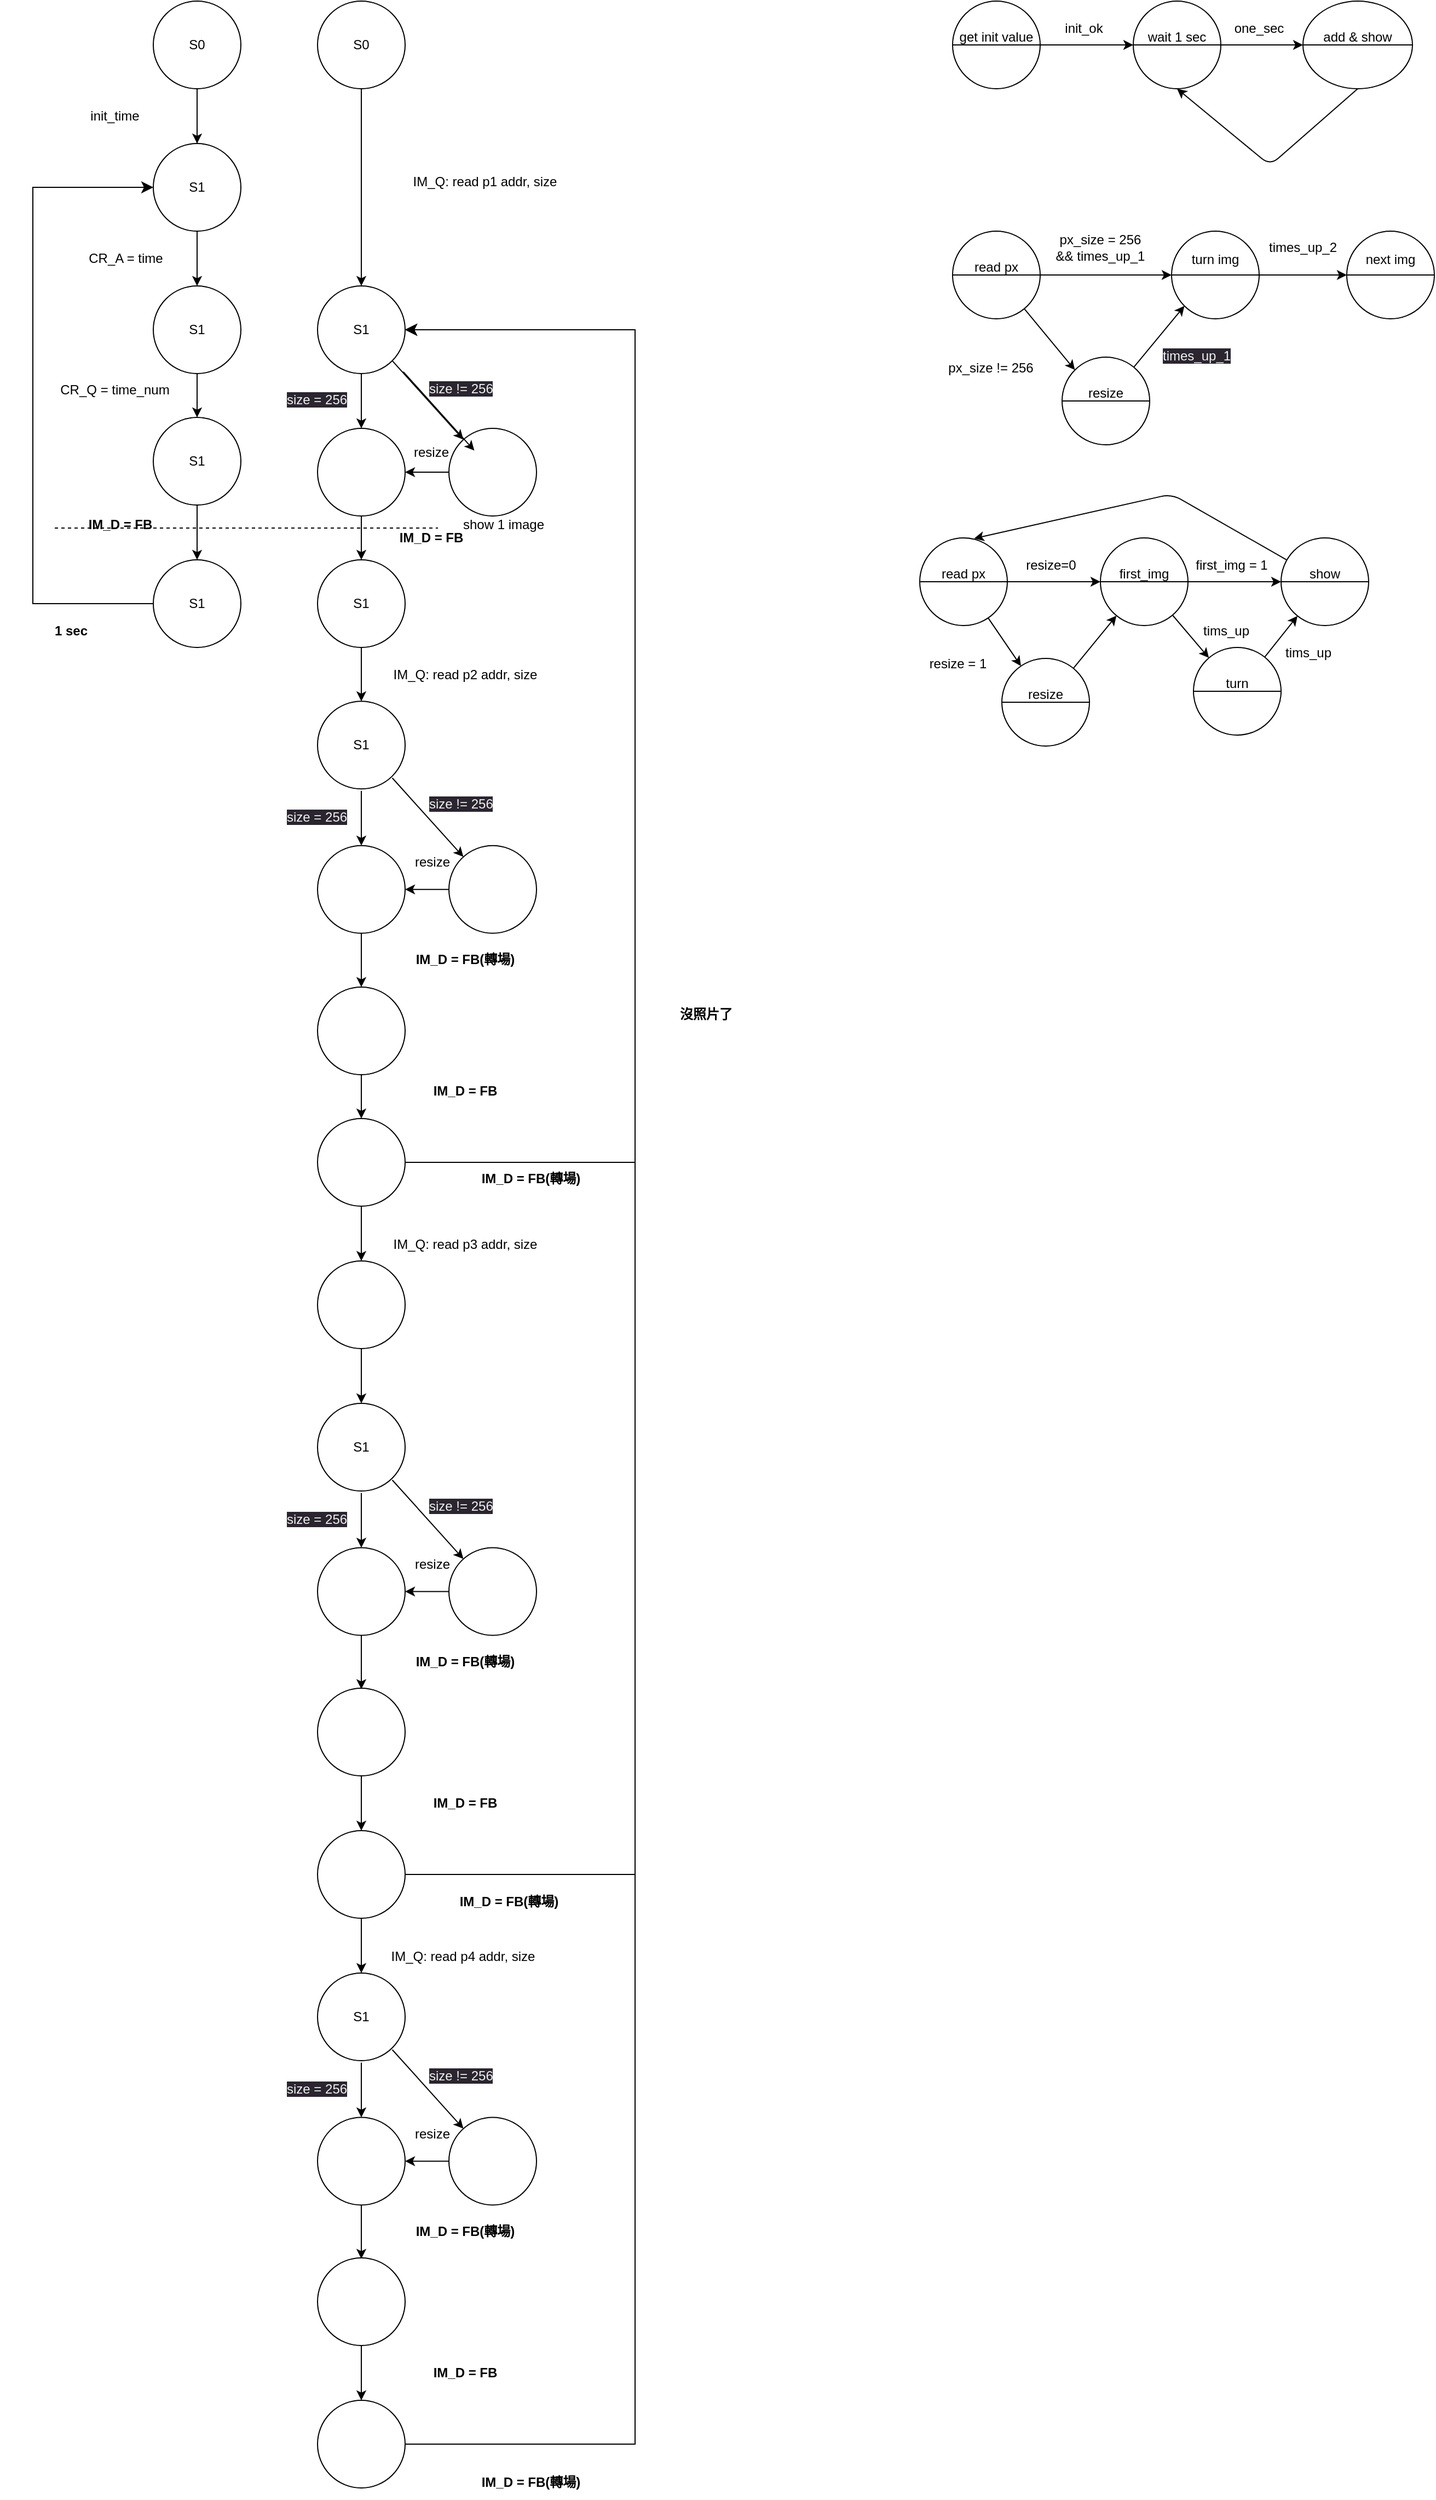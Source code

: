 <mxfile>
    <diagram id="hnw1SlXqg3iLBMmCQ3Hd" name="Page-1">
        <mxGraphModel dx="459" dy="476" grid="1" gridSize="10" guides="1" tooltips="1" connect="1" arrows="1" fold="1" page="1" pageScale="1" pageWidth="850" pageHeight="1100" math="0" shadow="0">
            <root>
                <mxCell id="0"/>
                <mxCell id="1" parent="0"/>
                <mxCell id="4" style="edgeStyle=none;html=1;exitX=0.5;exitY=1;exitDx=0;exitDy=0;" parent="1" source="2" target="3" edge="1">
                    <mxGeometry relative="1" as="geometry"/>
                </mxCell>
                <mxCell id="13" style="edgeStyle=none;html=1;exitX=0.5;exitY=1;exitDx=0;exitDy=0;" parent="1" source="192" target="12" edge="1">
                    <mxGeometry relative="1" as="geometry">
                        <mxPoint x="570" y="220" as="sourcePoint"/>
                    </mxGeometry>
                </mxCell>
                <mxCell id="190" value="" style="edgeStyle=none;html=1;" parent="1" source="2" edge="1">
                    <mxGeometry relative="1" as="geometry">
                        <mxPoint x="420.0" y="280" as="targetPoint"/>
                    </mxGeometry>
                </mxCell>
                <mxCell id="2" value="S0" style="ellipse;whiteSpace=wrap;html=1;aspect=fixed;" parent="1" vertex="1">
                    <mxGeometry x="380" y="120" width="80" height="80" as="geometry"/>
                </mxCell>
                <mxCell id="3" value="S1" style="ellipse;whiteSpace=wrap;html=1;aspect=fixed;" parent="1" vertex="1">
                    <mxGeometry x="380" y="250" width="80" height="80" as="geometry"/>
                </mxCell>
                <mxCell id="5" value="init_time" style="text;html=1;strokeColor=none;fillColor=none;align=center;verticalAlign=middle;whiteSpace=wrap;rounded=0;" parent="1" vertex="1">
                    <mxGeometry x="295" y="210" width="100" height="30" as="geometry"/>
                </mxCell>
                <mxCell id="6" style="edgeStyle=none;html=1;" parent="1" edge="1">
                    <mxGeometry relative="1" as="geometry">
                        <mxPoint x="420" y="330" as="sourcePoint"/>
                        <mxPoint x="420" y="380" as="targetPoint"/>
                    </mxGeometry>
                </mxCell>
                <mxCell id="7" value="CR_A = time" style="text;html=1;strokeColor=none;fillColor=none;align=center;verticalAlign=middle;whiteSpace=wrap;rounded=0;" parent="1" vertex="1">
                    <mxGeometry x="290" y="340" width="130" height="30" as="geometry"/>
                </mxCell>
                <mxCell id="10" style="edgeStyle=none;html=1;" parent="1" source="8" target="9" edge="1">
                    <mxGeometry relative="1" as="geometry"/>
                </mxCell>
                <mxCell id="8" value="S1" style="ellipse;whiteSpace=wrap;html=1;aspect=fixed;" parent="1" vertex="1">
                    <mxGeometry x="380" y="380" width="80" height="80" as="geometry"/>
                </mxCell>
                <mxCell id="217" value="" style="edgeStyle=none;html=1;" parent="1" source="9" target="215" edge="1">
                    <mxGeometry relative="1" as="geometry"/>
                </mxCell>
                <mxCell id="9" value="S1" style="ellipse;whiteSpace=wrap;html=1;aspect=fixed;" parent="1" vertex="1">
                    <mxGeometry x="380" y="500" width="80" height="80" as="geometry"/>
                </mxCell>
                <mxCell id="11" value="CR_Q = time_num" style="text;html=1;strokeColor=none;fillColor=none;align=center;verticalAlign=middle;whiteSpace=wrap;rounded=0;" parent="1" vertex="1">
                    <mxGeometry x="280" y="460" width="130" height="30" as="geometry"/>
                </mxCell>
                <mxCell id="15" style="edgeStyle=none;html=1;entryX=0.5;entryY=0;entryDx=0;entryDy=0;" parent="1" source="12" target="14" edge="1">
                    <mxGeometry relative="1" as="geometry"/>
                </mxCell>
                <mxCell id="27" style="edgeStyle=none;html=1;exitX=1;exitY=1;exitDx=0;exitDy=0;" parent="1" source="12" target="20" edge="1">
                    <mxGeometry relative="1" as="geometry"/>
                </mxCell>
                <mxCell id="12" value="S1" style="ellipse;whiteSpace=wrap;html=1;aspect=fixed;" parent="1" vertex="1">
                    <mxGeometry x="530" y="380" width="80" height="80" as="geometry"/>
                </mxCell>
                <mxCell id="77" value="" style="edgeStyle=none;html=1;" parent="1" source="14" target="75" edge="1">
                    <mxGeometry relative="1" as="geometry"/>
                </mxCell>
                <mxCell id="14" value="" style="ellipse;whiteSpace=wrap;html=1;aspect=fixed;" parent="1" vertex="1">
                    <mxGeometry x="530" y="510" width="80" height="80" as="geometry"/>
                </mxCell>
                <mxCell id="16" value="IM_Q: read p1 addr, size" style="text;html=1;strokeColor=none;fillColor=none;align=center;verticalAlign=middle;whiteSpace=wrap;rounded=0;" parent="1" vertex="1">
                    <mxGeometry x="608" y="270" width="150" height="30" as="geometry"/>
                </mxCell>
                <mxCell id="30" style="edgeStyle=none;html=1;exitX=0;exitY=0.5;exitDx=0;exitDy=0;entryX=1;entryY=0.5;entryDx=0;entryDy=0;" parent="1" source="20" target="14" edge="1">
                    <mxGeometry relative="1" as="geometry"/>
                </mxCell>
                <mxCell id="20" value="" style="ellipse;whiteSpace=wrap;html=1;aspect=fixed;" parent="1" vertex="1">
                    <mxGeometry x="650" y="510" width="80" height="80" as="geometry"/>
                </mxCell>
                <mxCell id="26" value="&lt;span style=&quot;color: rgb(240, 240, 240); font-family: Helvetica; font-size: 12px; font-style: normal; font-variant-ligatures: normal; font-variant-caps: normal; font-weight: 400; letter-spacing: normal; orphans: 2; text-align: center; text-indent: 0px; text-transform: none; widows: 2; word-spacing: 0px; -webkit-text-stroke-width: 0px; background-color: rgb(42, 37, 47); text-decoration-thickness: initial; text-decoration-style: initial; text-decoration-color: initial; float: none; display: inline !important;&quot;&gt;size = 256&lt;/span&gt;" style="text;whiteSpace=wrap;html=1;fillColor=none;" parent="1" vertex="1">
                    <mxGeometry x="500" y="470" width="60" height="30" as="geometry"/>
                </mxCell>
                <mxCell id="28" value="&lt;span style=&quot;color: rgb(240, 240, 240); font-family: Helvetica; font-size: 12px; font-style: normal; font-variant-ligatures: normal; font-variant-caps: normal; font-weight: 400; letter-spacing: normal; orphans: 2; text-align: center; text-indent: 0px; text-transform: none; widows: 2; word-spacing: 0px; -webkit-text-stroke-width: 0px; background-color: rgb(42, 37, 47); text-decoration-thickness: initial; text-decoration-style: initial; text-decoration-color: initial; float: none; display: inline !important;&quot;&gt;size != 256&lt;/span&gt;" style="text;whiteSpace=wrap;html=1;fillColor=none;" parent="1" vertex="1">
                    <mxGeometry x="630" y="460" width="70" height="30" as="geometry"/>
                </mxCell>
                <mxCell id="38" value="" style="endArrow=none;dashed=1;html=1;" parent="1" edge="1">
                    <mxGeometry width="50" height="50" relative="1" as="geometry">
                        <mxPoint x="290" y="601" as="sourcePoint"/>
                        <mxPoint x="640" y="601" as="targetPoint"/>
                    </mxGeometry>
                </mxCell>
                <mxCell id="39" value="show 1 image" style="text;html=1;strokeColor=none;fillColor=none;align=center;verticalAlign=middle;whiteSpace=wrap;rounded=0;" parent="1" vertex="1">
                    <mxGeometry x="610" y="583" width="180" height="30" as="geometry"/>
                </mxCell>
                <mxCell id="44" value="IM_D = FB" style="text;html=1;strokeColor=none;fillColor=none;align=center;verticalAlign=middle;whiteSpace=wrap;rounded=0;fontStyle=1" parent="1" vertex="1">
                    <mxGeometry x="569" y="590" width="130" height="40" as="geometry"/>
                </mxCell>
                <mxCell id="45" value="IM_D = FB" style="text;html=1;strokeColor=none;fillColor=none;align=center;verticalAlign=middle;whiteSpace=wrap;rounded=0;fontStyle=1" parent="1" vertex="1">
                    <mxGeometry x="285" y="583" width="130" height="30" as="geometry"/>
                </mxCell>
                <mxCell id="63" value="S1" style="ellipse;whiteSpace=wrap;html=1;aspect=fixed;" parent="1" vertex="1">
                    <mxGeometry x="530" y="759.14" width="80" height="80" as="geometry"/>
                </mxCell>
                <mxCell id="64" value="IM_Q: read p2 addr, size" style="text;html=1;strokeColor=none;fillColor=none;align=center;verticalAlign=middle;whiteSpace=wrap;rounded=0;" parent="1" vertex="1">
                    <mxGeometry x="590" y="720" width="150" height="30" as="geometry"/>
                </mxCell>
                <mxCell id="65" style="edgeStyle=none;html=1;entryX=0.5;entryY=0;entryDx=0;entryDy=0;" parent="1" target="67" edge="1">
                    <mxGeometry relative="1" as="geometry">
                        <mxPoint x="570.0" y="840.86" as="sourcePoint"/>
                    </mxGeometry>
                </mxCell>
                <mxCell id="66" style="edgeStyle=none;html=1;exitX=1;exitY=1;exitDx=0;exitDy=0;" parent="1" target="69" edge="1">
                    <mxGeometry relative="1" as="geometry">
                        <mxPoint x="598.284" y="829.144" as="sourcePoint"/>
                    </mxGeometry>
                </mxCell>
                <mxCell id="80" value="" style="edgeStyle=none;html=1;" parent="1" source="67" target="78" edge="1">
                    <mxGeometry relative="1" as="geometry"/>
                </mxCell>
                <mxCell id="67" value="" style="ellipse;whiteSpace=wrap;html=1;aspect=fixed;" parent="1" vertex="1">
                    <mxGeometry x="530" y="890.86" width="80" height="80" as="geometry"/>
                </mxCell>
                <mxCell id="68" style="edgeStyle=none;html=1;exitX=0;exitY=0.5;exitDx=0;exitDy=0;entryX=1;entryY=0.5;entryDx=0;entryDy=0;" parent="1" source="69" target="67" edge="1">
                    <mxGeometry relative="1" as="geometry"/>
                </mxCell>
                <mxCell id="69" value="" style="ellipse;whiteSpace=wrap;html=1;aspect=fixed;" parent="1" vertex="1">
                    <mxGeometry x="650" y="890.86" width="80" height="80" as="geometry"/>
                </mxCell>
                <mxCell id="70" value="resize" style="text;html=1;strokeColor=none;fillColor=none;align=center;verticalAlign=middle;whiteSpace=wrap;rounded=0;" parent="1" vertex="1">
                    <mxGeometry x="600" y="890.86" width="70" height="30" as="geometry"/>
                </mxCell>
                <mxCell id="71" value="&lt;span style=&quot;color: rgb(240, 240, 240); font-family: Helvetica; font-size: 12px; font-style: normal; font-variant-ligatures: normal; font-variant-caps: normal; font-weight: 400; letter-spacing: normal; orphans: 2; text-align: center; text-indent: 0px; text-transform: none; widows: 2; word-spacing: 0px; -webkit-text-stroke-width: 0px; background-color: rgb(42, 37, 47); text-decoration-thickness: initial; text-decoration-style: initial; text-decoration-color: initial; float: none; display: inline !important;&quot;&gt;size = 256&lt;/span&gt;" style="text;whiteSpace=wrap;html=1;fillColor=none;" parent="1" vertex="1">
                    <mxGeometry x="500" y="850.86" width="60" height="30" as="geometry"/>
                </mxCell>
                <mxCell id="72" value="&lt;span style=&quot;color: rgb(240, 240, 240); font-family: Helvetica; font-size: 12px; font-style: normal; font-variant-ligatures: normal; font-variant-caps: normal; font-weight: 400; letter-spacing: normal; orphans: 2; text-align: center; text-indent: 0px; text-transform: none; widows: 2; word-spacing: 0px; -webkit-text-stroke-width: 0px; background-color: rgb(42, 37, 47); text-decoration-thickness: initial; text-decoration-style: initial; text-decoration-color: initial; float: none; display: inline !important;&quot;&gt;size != 256&lt;/span&gt;" style="text;whiteSpace=wrap;html=1;fillColor=none;" parent="1" vertex="1">
                    <mxGeometry x="630" y="839.14" width="70" height="30" as="geometry"/>
                </mxCell>
                <mxCell id="76" value="" style="edgeStyle=none;html=1;" parent="1" source="75" target="63" edge="1">
                    <mxGeometry relative="1" as="geometry"/>
                </mxCell>
                <mxCell id="75" value="S1" style="ellipse;whiteSpace=wrap;html=1;aspect=fixed;" parent="1" vertex="1">
                    <mxGeometry x="530" y="630" width="80" height="80" as="geometry"/>
                </mxCell>
                <mxCell id="82" value="" style="edgeStyle=none;html=1;" parent="1" source="78" target="79" edge="1">
                    <mxGeometry relative="1" as="geometry"/>
                </mxCell>
                <mxCell id="78" value="" style="ellipse;whiteSpace=wrap;html=1;aspect=fixed;" parent="1" vertex="1">
                    <mxGeometry x="530" y="1020" width="80" height="80" as="geometry"/>
                </mxCell>
                <mxCell id="92" value="" style="edgeStyle=none;html=1;entryX=0.5;entryY=0;entryDx=0;entryDy=0;" parent="1" source="79" target="90" edge="1">
                    <mxGeometry relative="1" as="geometry"/>
                </mxCell>
                <mxCell id="79" value="" style="ellipse;whiteSpace=wrap;html=1;aspect=fixed;direction=south;" parent="1" vertex="1">
                    <mxGeometry x="530" y="1140" width="80" height="80" as="geometry"/>
                </mxCell>
                <mxCell id="81" value="&lt;span style=&quot;font-weight: 700;&quot;&gt;IM_D = FB(轉場)&lt;/span&gt;" style="text;html=1;strokeColor=none;fillColor=none;align=center;verticalAlign=middle;whiteSpace=wrap;rounded=0;" parent="1" vertex="1">
                    <mxGeometry x="590" y="980" width="150" height="30" as="geometry"/>
                </mxCell>
                <mxCell id="83" value="&lt;span style=&quot;font-weight: 700;&quot;&gt;IM_D = FB&lt;/span&gt;" style="text;html=1;strokeColor=none;fillColor=none;align=center;verticalAlign=middle;whiteSpace=wrap;rounded=0;" parent="1" vertex="1">
                    <mxGeometry x="590" y="1100" width="150" height="30" as="geometry"/>
                </mxCell>
                <mxCell id="88" value="" style="edgeStyle=elbowEdgeStyle;elbow=horizontal;endArrow=classic;html=1;curved=0;rounded=0;endSize=8;startSize=8;entryX=1;entryY=0.5;entryDx=0;entryDy=0;" parent="1" target="12" edge="1">
                    <mxGeometry width="50" height="50" relative="1" as="geometry">
                        <mxPoint x="610" y="1180" as="sourcePoint"/>
                        <mxPoint x="660" y="1130" as="targetPoint"/>
                        <Array as="points">
                            <mxPoint x="820" y="1160"/>
                        </Array>
                    </mxGeometry>
                </mxCell>
                <mxCell id="89" value="&lt;span style=&quot;font-weight: 700;&quot;&gt;沒照片了&lt;/span&gt;" style="text;html=1;strokeColor=none;fillColor=none;align=center;verticalAlign=middle;whiteSpace=wrap;rounded=0;" parent="1" vertex="1">
                    <mxGeometry x="810" y="1030" width="150" height="30" as="geometry"/>
                </mxCell>
                <mxCell id="116" value="" style="edgeStyle=none;html=1;" parent="1" source="90" target="105" edge="1">
                    <mxGeometry relative="1" as="geometry"/>
                </mxCell>
                <mxCell id="90" value="" style="ellipse;whiteSpace=wrap;html=1;aspect=fixed;" parent="1" vertex="1">
                    <mxGeometry x="530" y="1270" width="80" height="80" as="geometry"/>
                </mxCell>
                <mxCell id="91" value="IM_Q: read p3 addr, size" style="text;html=1;strokeColor=none;fillColor=none;align=center;verticalAlign=middle;whiteSpace=wrap;rounded=0;" parent="1" vertex="1">
                    <mxGeometry x="590" y="1240" width="150" height="30" as="geometry"/>
                </mxCell>
                <mxCell id="94" style="edgeStyle=none;html=1;exitX=1;exitY=1;exitDx=0;exitDy=0;" parent="1" edge="1">
                    <mxGeometry relative="1" as="geometry">
                        <mxPoint x="608.284" y="458.284" as="sourcePoint"/>
                        <mxPoint x="673.215" y="530.292" as="targetPoint"/>
                    </mxGeometry>
                </mxCell>
                <mxCell id="96" style="edgeStyle=none;html=1;exitX=0;exitY=0.5;exitDx=0;exitDy=0;entryX=1;entryY=0.5;entryDx=0;entryDy=0;" parent="1" edge="1">
                    <mxGeometry relative="1" as="geometry">
                        <mxPoint x="620.0" y="430" as="targetPoint"/>
                    </mxGeometry>
                </mxCell>
                <mxCell id="98" value="resize" style="text;html=1;strokeColor=none;fillColor=none;align=center;verticalAlign=middle;whiteSpace=wrap;rounded=0;" parent="1" vertex="1">
                    <mxGeometry x="599" y="517" width="70" height="30" as="geometry"/>
                </mxCell>
                <mxCell id="105" value="S1" style="ellipse;whiteSpace=wrap;html=1;aspect=fixed;" parent="1" vertex="1">
                    <mxGeometry x="530" y="1400" width="80" height="80" as="geometry"/>
                </mxCell>
                <mxCell id="106" style="edgeStyle=none;html=1;entryX=0.5;entryY=0;entryDx=0;entryDy=0;" parent="1" target="109" edge="1">
                    <mxGeometry relative="1" as="geometry">
                        <mxPoint x="570.0" y="1481.72" as="sourcePoint"/>
                    </mxGeometry>
                </mxCell>
                <mxCell id="107" style="edgeStyle=none;html=1;exitX=1;exitY=1;exitDx=0;exitDy=0;" parent="1" target="111" edge="1">
                    <mxGeometry relative="1" as="geometry">
                        <mxPoint x="598.284" y="1470.004" as="sourcePoint"/>
                    </mxGeometry>
                </mxCell>
                <mxCell id="108" value="" style="edgeStyle=none;html=1;" parent="1" source="109" edge="1">
                    <mxGeometry relative="1" as="geometry">
                        <mxPoint x="570.0" y="1660.86" as="targetPoint"/>
                    </mxGeometry>
                </mxCell>
                <mxCell id="109" value="" style="ellipse;whiteSpace=wrap;html=1;aspect=fixed;" parent="1" vertex="1">
                    <mxGeometry x="530" y="1531.72" width="80" height="80" as="geometry"/>
                </mxCell>
                <mxCell id="110" style="edgeStyle=none;html=1;exitX=0;exitY=0.5;exitDx=0;exitDy=0;entryX=1;entryY=0.5;entryDx=0;entryDy=0;" parent="1" source="111" target="109" edge="1">
                    <mxGeometry relative="1" as="geometry"/>
                </mxCell>
                <mxCell id="111" value="" style="ellipse;whiteSpace=wrap;html=1;aspect=fixed;" parent="1" vertex="1">
                    <mxGeometry x="650" y="1531.72" width="80" height="80" as="geometry"/>
                </mxCell>
                <mxCell id="112" value="resize" style="text;html=1;strokeColor=none;fillColor=none;align=center;verticalAlign=middle;whiteSpace=wrap;rounded=0;" parent="1" vertex="1">
                    <mxGeometry x="600" y="1531.72" width="70" height="30" as="geometry"/>
                </mxCell>
                <mxCell id="113" value="&lt;span style=&quot;color: rgb(240, 240, 240); font-family: Helvetica; font-size: 12px; font-style: normal; font-variant-ligatures: normal; font-variant-caps: normal; font-weight: 400; letter-spacing: normal; orphans: 2; text-align: center; text-indent: 0px; text-transform: none; widows: 2; word-spacing: 0px; -webkit-text-stroke-width: 0px; background-color: rgb(42, 37, 47); text-decoration-thickness: initial; text-decoration-style: initial; text-decoration-color: initial; float: none; display: inline !important;&quot;&gt;size = 256&lt;/span&gt;" style="text;whiteSpace=wrap;html=1;fillColor=none;" parent="1" vertex="1">
                    <mxGeometry x="500" y="1491.72" width="60" height="30" as="geometry"/>
                </mxCell>
                <mxCell id="114" value="&lt;span style=&quot;color: rgb(240, 240, 240); font-family: Helvetica; font-size: 12px; font-style: normal; font-variant-ligatures: normal; font-variant-caps: normal; font-weight: 400; letter-spacing: normal; orphans: 2; text-align: center; text-indent: 0px; text-transform: none; widows: 2; word-spacing: 0px; -webkit-text-stroke-width: 0px; background-color: rgb(42, 37, 47); text-decoration-thickness: initial; text-decoration-style: initial; text-decoration-color: initial; float: none; display: inline !important;&quot;&gt;size != 256&lt;/span&gt;" style="text;whiteSpace=wrap;html=1;fillColor=none;" parent="1" vertex="1">
                    <mxGeometry x="630" y="1480" width="70" height="30" as="geometry"/>
                </mxCell>
                <mxCell id="115" value="&lt;span style=&quot;font-weight: 700;&quot;&gt;IM_D = FB(轉場)&lt;/span&gt;" style="text;html=1;strokeColor=none;fillColor=none;align=center;verticalAlign=middle;whiteSpace=wrap;rounded=0;" parent="1" vertex="1">
                    <mxGeometry x="590" y="1620.86" width="150" height="30" as="geometry"/>
                </mxCell>
                <mxCell id="120" value="" style="edgeStyle=none;html=1;" parent="1" source="117" target="118" edge="1">
                    <mxGeometry relative="1" as="geometry"/>
                </mxCell>
                <mxCell id="117" value="" style="ellipse;whiteSpace=wrap;html=1;aspect=fixed;" parent="1" vertex="1">
                    <mxGeometry x="530" y="1660" width="80" height="80" as="geometry"/>
                </mxCell>
                <mxCell id="118" value="" style="ellipse;whiteSpace=wrap;html=1;aspect=fixed;direction=south;" parent="1" vertex="1">
                    <mxGeometry x="530" y="1790" width="80" height="80" as="geometry"/>
                </mxCell>
                <mxCell id="119" value="&lt;span style=&quot;font-weight: 700;&quot;&gt;IM_D = FB&lt;/span&gt;" style="text;html=1;strokeColor=none;fillColor=none;align=center;verticalAlign=middle;whiteSpace=wrap;rounded=0;" parent="1" vertex="1">
                    <mxGeometry x="590" y="1750" width="150" height="30" as="geometry"/>
                </mxCell>
                <mxCell id="123" value="" style="edgeStyle=elbowEdgeStyle;elbow=horizontal;endArrow=classic;html=1;curved=0;rounded=0;endSize=8;startSize=8;entryX=1;entryY=0.5;entryDx=0;entryDy=0;" parent="1" target="12" edge="1">
                    <mxGeometry width="50" height="50" relative="1" as="geometry">
                        <mxPoint x="610" y="1830" as="sourcePoint"/>
                        <mxPoint x="660" y="1780" as="targetPoint"/>
                        <Array as="points">
                            <mxPoint x="820" y="1810"/>
                        </Array>
                    </mxGeometry>
                </mxCell>
                <mxCell id="170" value="" style="edgeStyle=none;html=1;" parent="1" target="173" edge="1">
                    <mxGeometry relative="1" as="geometry">
                        <mxPoint x="570" y="1870" as="sourcePoint"/>
                    </mxGeometry>
                </mxCell>
                <mxCell id="172" value="IM_Q: read p4 addr, size" style="text;html=1;strokeColor=none;fillColor=none;align=center;verticalAlign=middle;whiteSpace=wrap;rounded=0;" parent="1" vertex="1">
                    <mxGeometry x="588" y="1890" width="150" height="30" as="geometry"/>
                </mxCell>
                <mxCell id="173" value="S1" style="ellipse;whiteSpace=wrap;html=1;aspect=fixed;" parent="1" vertex="1">
                    <mxGeometry x="530" y="1920" width="80" height="80" as="geometry"/>
                </mxCell>
                <mxCell id="174" style="edgeStyle=none;html=1;entryX=0.5;entryY=0;entryDx=0;entryDy=0;" parent="1" target="177" edge="1">
                    <mxGeometry relative="1" as="geometry">
                        <mxPoint x="570.0" y="2001.72" as="sourcePoint"/>
                    </mxGeometry>
                </mxCell>
                <mxCell id="175" style="edgeStyle=none;html=1;exitX=1;exitY=1;exitDx=0;exitDy=0;" parent="1" target="179" edge="1">
                    <mxGeometry relative="1" as="geometry">
                        <mxPoint x="598.284" y="1990.004" as="sourcePoint"/>
                    </mxGeometry>
                </mxCell>
                <mxCell id="176" value="" style="edgeStyle=none;html=1;" parent="1" source="177" edge="1">
                    <mxGeometry relative="1" as="geometry">
                        <mxPoint x="570.0" y="2180.86" as="targetPoint"/>
                    </mxGeometry>
                </mxCell>
                <mxCell id="177" value="" style="ellipse;whiteSpace=wrap;html=1;aspect=fixed;" parent="1" vertex="1">
                    <mxGeometry x="530" y="2051.72" width="80" height="80" as="geometry"/>
                </mxCell>
                <mxCell id="178" style="edgeStyle=none;html=1;exitX=0;exitY=0.5;exitDx=0;exitDy=0;entryX=1;entryY=0.5;entryDx=0;entryDy=0;" parent="1" source="179" target="177" edge="1">
                    <mxGeometry relative="1" as="geometry"/>
                </mxCell>
                <mxCell id="179" value="" style="ellipse;whiteSpace=wrap;html=1;aspect=fixed;" parent="1" vertex="1">
                    <mxGeometry x="650" y="2051.72" width="80" height="80" as="geometry"/>
                </mxCell>
                <mxCell id="180" value="resize" style="text;html=1;strokeColor=none;fillColor=none;align=center;verticalAlign=middle;whiteSpace=wrap;rounded=0;" parent="1" vertex="1">
                    <mxGeometry x="600" y="2051.72" width="70" height="30" as="geometry"/>
                </mxCell>
                <mxCell id="181" value="&lt;span style=&quot;color: rgb(240, 240, 240); font-family: Helvetica; font-size: 12px; font-style: normal; font-variant-ligatures: normal; font-variant-caps: normal; font-weight: 400; letter-spacing: normal; orphans: 2; text-align: center; text-indent: 0px; text-transform: none; widows: 2; word-spacing: 0px; -webkit-text-stroke-width: 0px; background-color: rgb(42, 37, 47); text-decoration-thickness: initial; text-decoration-style: initial; text-decoration-color: initial; float: none; display: inline !important;&quot;&gt;size = 256&lt;/span&gt;" style="text;whiteSpace=wrap;html=1;fillColor=none;" parent="1" vertex="1">
                    <mxGeometry x="500" y="2011.72" width="60" height="30" as="geometry"/>
                </mxCell>
                <mxCell id="182" value="&lt;span style=&quot;color: rgb(240, 240, 240); font-family: Helvetica; font-size: 12px; font-style: normal; font-variant-ligatures: normal; font-variant-caps: normal; font-weight: 400; letter-spacing: normal; orphans: 2; text-align: center; text-indent: 0px; text-transform: none; widows: 2; word-spacing: 0px; -webkit-text-stroke-width: 0px; background-color: rgb(42, 37, 47); text-decoration-thickness: initial; text-decoration-style: initial; text-decoration-color: initial; float: none; display: inline !important;&quot;&gt;size != 256&lt;/span&gt;" style="text;whiteSpace=wrap;html=1;fillColor=none;" parent="1" vertex="1">
                    <mxGeometry x="630" y="2000" width="70" height="30" as="geometry"/>
                </mxCell>
                <mxCell id="183" value="&lt;span style=&quot;font-weight: 700;&quot;&gt;IM_D = FB(轉場)&lt;/span&gt;" style="text;html=1;strokeColor=none;fillColor=none;align=center;verticalAlign=middle;whiteSpace=wrap;rounded=0;" parent="1" vertex="1">
                    <mxGeometry x="590" y="2140.86" width="150" height="30" as="geometry"/>
                </mxCell>
                <mxCell id="184" value="" style="edgeStyle=none;html=1;" parent="1" source="185" target="186" edge="1">
                    <mxGeometry relative="1" as="geometry"/>
                </mxCell>
                <mxCell id="185" value="" style="ellipse;whiteSpace=wrap;html=1;aspect=fixed;" parent="1" vertex="1">
                    <mxGeometry x="530" y="2180" width="80" height="80" as="geometry"/>
                </mxCell>
                <mxCell id="186" value="" style="ellipse;whiteSpace=wrap;html=1;aspect=fixed;direction=south;" parent="1" vertex="1">
                    <mxGeometry x="530" y="2310" width="80" height="80" as="geometry"/>
                </mxCell>
                <mxCell id="187" value="&lt;span style=&quot;font-weight: 700;&quot;&gt;IM_D = FB&lt;/span&gt;" style="text;html=1;strokeColor=none;fillColor=none;align=center;verticalAlign=middle;whiteSpace=wrap;rounded=0;" parent="1" vertex="1">
                    <mxGeometry x="590" y="2270" width="150" height="30" as="geometry"/>
                </mxCell>
                <mxCell id="192" value="S0" style="ellipse;whiteSpace=wrap;html=1;aspect=fixed;" parent="1" vertex="1">
                    <mxGeometry x="530" y="120" width="80" height="80" as="geometry"/>
                </mxCell>
                <mxCell id="214" value="" style="edgeStyle=elbowEdgeStyle;elbow=vertical;endArrow=classic;html=1;curved=0;rounded=0;endSize=8;startSize=8;entryX=0;entryY=0.5;entryDx=0;entryDy=0;exitX=0;exitY=0.5;exitDx=0;exitDy=0;startArrow=none;" parent="1" source="215" target="3" edge="1">
                    <mxGeometry width="50" height="50" relative="1" as="geometry">
                        <mxPoint x="120" y="600" as="sourcePoint"/>
                        <mxPoint x="330" y="330" as="targetPoint"/>
                        <Array as="points">
                            <mxPoint x="270" y="480"/>
                        </Array>
                    </mxGeometry>
                </mxCell>
                <mxCell id="215" value="S1" style="ellipse;whiteSpace=wrap;html=1;aspect=fixed;" parent="1" vertex="1">
                    <mxGeometry x="380" y="630" width="80" height="80" as="geometry"/>
                </mxCell>
                <mxCell id="218" value="1 sec" style="text;html=1;strokeColor=none;fillColor=none;align=center;verticalAlign=middle;whiteSpace=wrap;rounded=0;fontStyle=1" parent="1" vertex="1">
                    <mxGeometry x="240" y="680" width="130" height="30" as="geometry"/>
                </mxCell>
                <mxCell id="220" value="" style="edgeStyle=elbowEdgeStyle;elbow=horizontal;endArrow=classic;html=1;curved=0;rounded=0;endSize=8;startSize=8;exitX=0.5;exitY=0;exitDx=0;exitDy=0;entryX=1;entryY=0.5;entryDx=0;entryDy=0;" parent="1" source="186" target="12" edge="1">
                    <mxGeometry width="50" height="50" relative="1" as="geometry">
                        <mxPoint x="620.0" y="1840" as="sourcePoint"/>
                        <mxPoint x="620" y="420" as="targetPoint"/>
                        <Array as="points">
                            <mxPoint x="820" y="1390"/>
                        </Array>
                    </mxGeometry>
                </mxCell>
                <mxCell id="221" value="&lt;span style=&quot;font-weight: 700;&quot;&gt;IM_D = FB(轉場)&lt;/span&gt;" style="text;html=1;strokeColor=none;fillColor=none;align=center;verticalAlign=middle;whiteSpace=wrap;rounded=0;" parent="1" vertex="1">
                    <mxGeometry x="650" y="1180" width="150" height="30" as="geometry"/>
                </mxCell>
                <mxCell id="222" value="&lt;span style=&quot;font-weight: 700;&quot;&gt;IM_D = FB(轉場)&lt;/span&gt;" style="text;html=1;strokeColor=none;fillColor=none;align=center;verticalAlign=middle;whiteSpace=wrap;rounded=0;" parent="1" vertex="1">
                    <mxGeometry x="630" y="1840" width="150" height="30" as="geometry"/>
                </mxCell>
                <mxCell id="223" value="&lt;span style=&quot;font-weight: 700;&quot;&gt;IM_D = FB(轉場)&lt;/span&gt;" style="text;html=1;strokeColor=none;fillColor=none;align=center;verticalAlign=middle;whiteSpace=wrap;rounded=0;" parent="1" vertex="1">
                    <mxGeometry x="650" y="2370" width="150" height="30" as="geometry"/>
                </mxCell>
                <mxCell id="226" style="edgeStyle=none;html=1;entryX=0;entryY=0.5;entryDx=0;entryDy=0;" parent="1" source="225" target="234" edge="1">
                    <mxGeometry relative="1" as="geometry">
                        <mxPoint x="1280" y="160" as="targetPoint"/>
                    </mxGeometry>
                </mxCell>
                <mxCell id="225" value="get init value&lt;br&gt;&amp;nbsp;&amp;nbsp;&lt;br&gt;" style="shape=lineEllipse;perimeter=ellipsePerimeter;whiteSpace=wrap;html=1;backgroundOutline=1;" parent="1" vertex="1">
                    <mxGeometry x="1110" y="120" width="80" height="80" as="geometry"/>
                </mxCell>
                <mxCell id="232" value="" style="edgeStyle=none;html=1;" parent="1" edge="1">
                    <mxGeometry relative="1" as="geometry">
                        <mxPoint x="1350" y="160" as="sourcePoint"/>
                        <mxPoint x="1430.0" y="160" as="targetPoint"/>
                    </mxGeometry>
                </mxCell>
                <mxCell id="235" style="edgeStyle=none;html=1;entryX=0.5;entryY=1;entryDx=0;entryDy=0;exitX=0.5;exitY=1;exitDx=0;exitDy=0;" edge="1" parent="1" source="227" target="234">
                    <mxGeometry relative="1" as="geometry">
                        <Array as="points">
                            <mxPoint x="1400" y="270"/>
                        </Array>
                    </mxGeometry>
                </mxCell>
                <mxCell id="227" value="add &amp;amp; show&lt;br&gt;&lt;br&gt;" style="shape=lineEllipse;perimeter=ellipsePerimeter;whiteSpace=wrap;html=1;backgroundOutline=1;" parent="1" vertex="1">
                    <mxGeometry x="1430" y="120" width="100" height="80" as="geometry"/>
                </mxCell>
                <mxCell id="237" style="edgeStyle=none;html=1;entryX=0;entryY=0.5;entryDx=0;entryDy=0;" edge="1" parent="1" source="229" target="236">
                    <mxGeometry relative="1" as="geometry"/>
                </mxCell>
                <mxCell id="240" style="edgeStyle=none;html=1;entryX=0;entryY=0;entryDx=0;entryDy=0;" edge="1" parent="1" source="229" target="239">
                    <mxGeometry relative="1" as="geometry"/>
                </mxCell>
                <mxCell id="229" value="read px&lt;br&gt;&amp;nbsp;&amp;nbsp;" style="shape=lineEllipse;perimeter=ellipsePerimeter;whiteSpace=wrap;html=1;backgroundOutline=1;" parent="1" vertex="1">
                    <mxGeometry x="1110" y="330" width="80" height="80" as="geometry"/>
                </mxCell>
                <mxCell id="231" value="init_ok" style="text;html=1;strokeColor=none;fillColor=none;align=center;verticalAlign=middle;whiteSpace=wrap;rounded=0;" parent="1" vertex="1">
                    <mxGeometry x="1200" y="130" width="60" height="30" as="geometry"/>
                </mxCell>
                <mxCell id="233" value="one_sec" style="text;html=1;strokeColor=none;fillColor=none;align=center;verticalAlign=middle;whiteSpace=wrap;rounded=0;" parent="1" vertex="1">
                    <mxGeometry x="1360" y="130" width="60" height="30" as="geometry"/>
                </mxCell>
                <mxCell id="234" value="wait 1 sec&lt;br&gt;&amp;nbsp;&amp;nbsp;" style="shape=lineEllipse;perimeter=ellipsePerimeter;whiteSpace=wrap;html=1;backgroundOutline=1;" parent="1" vertex="1">
                    <mxGeometry x="1275" y="120" width="80" height="80" as="geometry"/>
                </mxCell>
                <mxCell id="245" value="" style="edgeStyle=none;html=1;" edge="1" parent="1" source="236">
                    <mxGeometry relative="1" as="geometry">
                        <mxPoint x="1470.0" y="370" as="targetPoint"/>
                    </mxGeometry>
                </mxCell>
                <mxCell id="236" value="turn img&lt;br&gt;&lt;br&gt;&amp;nbsp;&amp;nbsp;" style="shape=lineEllipse;perimeter=ellipsePerimeter;whiteSpace=wrap;html=1;backgroundOutline=1;" vertex="1" parent="1">
                    <mxGeometry x="1310" y="330" width="80" height="80" as="geometry"/>
                </mxCell>
                <mxCell id="238" value="px_size = 256&lt;br&gt;&amp;amp;&amp;amp; times_up_1" style="text;html=1;strokeColor=none;fillColor=none;align=center;verticalAlign=middle;whiteSpace=wrap;rounded=0;" vertex="1" parent="1">
                    <mxGeometry x="1200" y="330" width="90" height="30" as="geometry"/>
                </mxCell>
                <mxCell id="243" style="edgeStyle=none;html=1;entryX=0;entryY=1;entryDx=0;entryDy=0;" edge="1" parent="1" source="239" target="236">
                    <mxGeometry relative="1" as="geometry"/>
                </mxCell>
                <mxCell id="239" value="resize&lt;br&gt;&lt;br&gt;" style="shape=lineEllipse;perimeter=ellipsePerimeter;whiteSpace=wrap;html=1;backgroundOutline=1;" vertex="1" parent="1">
                    <mxGeometry x="1210" y="445" width="80" height="80" as="geometry"/>
                </mxCell>
                <mxCell id="242" value="px_size != 256" style="text;html=1;strokeColor=none;fillColor=none;align=center;verticalAlign=middle;whiteSpace=wrap;rounded=0;" vertex="1" parent="1">
                    <mxGeometry x="1100" y="440" width="90" height="30" as="geometry"/>
                </mxCell>
                <mxCell id="246" value="next img&lt;br&gt;&lt;br&gt;&amp;nbsp;&amp;nbsp;" style="shape=lineEllipse;perimeter=ellipsePerimeter;whiteSpace=wrap;html=1;backgroundOutline=1;" vertex="1" parent="1">
                    <mxGeometry x="1470" y="330" width="80" height="80" as="geometry"/>
                </mxCell>
                <mxCell id="247" value="times_up_2" style="text;html=1;strokeColor=none;fillColor=none;align=center;verticalAlign=middle;whiteSpace=wrap;rounded=0;" vertex="1" parent="1">
                    <mxGeometry x="1400" y="330" width="60" height="30" as="geometry"/>
                </mxCell>
                <mxCell id="248" value="&lt;span style=&quot;color: rgb(240, 240, 240); font-family: Helvetica; font-size: 12px; font-style: normal; font-variant-ligatures: normal; font-variant-caps: normal; font-weight: 400; letter-spacing: normal; orphans: 2; text-align: center; text-indent: 0px; text-transform: none; widows: 2; word-spacing: 0px; -webkit-text-stroke-width: 0px; background-color: rgb(42, 37, 47); text-decoration-thickness: initial; text-decoration-style: initial; text-decoration-color: initial; float: none; display: inline !important;&quot;&gt;times_up_1&lt;/span&gt;" style="text;whiteSpace=wrap;html=1;" vertex="1" parent="1">
                    <mxGeometry x="1300" y="430" width="80" height="30" as="geometry"/>
                </mxCell>
                <mxCell id="281" value="" style="edgeStyle=none;html=1;" edge="1" parent="1" source="279" target="280">
                    <mxGeometry relative="1" as="geometry"/>
                </mxCell>
                <mxCell id="286" style="edgeStyle=none;html=1;" edge="1" parent="1" source="279" target="285">
                    <mxGeometry relative="1" as="geometry"/>
                </mxCell>
                <mxCell id="279" value="read px&lt;br&gt;&amp;nbsp;&amp;nbsp;" style="shape=lineEllipse;perimeter=ellipsePerimeter;whiteSpace=wrap;html=1;backgroundOutline=1;" vertex="1" parent="1">
                    <mxGeometry x="1080" y="610" width="80" height="80" as="geometry"/>
                </mxCell>
                <mxCell id="284" value="" style="edgeStyle=none;html=1;" edge="1" parent="1" source="280" target="283">
                    <mxGeometry relative="1" as="geometry"/>
                </mxCell>
                <mxCell id="295" style="edgeStyle=none;html=1;" edge="1" parent="1" source="280" target="294">
                    <mxGeometry relative="1" as="geometry"/>
                </mxCell>
                <mxCell id="280" value="first_img&lt;br&gt;&amp;nbsp;&amp;nbsp;" style="shape=lineEllipse;perimeter=ellipsePerimeter;whiteSpace=wrap;html=1;backgroundOutline=1;" vertex="1" parent="1">
                    <mxGeometry x="1245" y="610" width="80" height="80" as="geometry"/>
                </mxCell>
                <mxCell id="282" value="first_img = 1" style="text;html=1;strokeColor=none;fillColor=none;align=center;verticalAlign=middle;whiteSpace=wrap;rounded=0;" vertex="1" parent="1">
                    <mxGeometry x="1330" y="620" width="70" height="30" as="geometry"/>
                </mxCell>
                <mxCell id="292" style="edgeStyle=none;html=1;entryX=0.621;entryY=0.006;entryDx=0;entryDy=0;entryPerimeter=0;" edge="1" parent="1" source="283" target="279">
                    <mxGeometry relative="1" as="geometry">
                        <Array as="points">
                            <mxPoint x="1310" y="570"/>
                        </Array>
                    </mxGeometry>
                </mxCell>
                <mxCell id="283" value="show&lt;br&gt;&amp;nbsp;&amp;nbsp;" style="shape=lineEllipse;perimeter=ellipsePerimeter;whiteSpace=wrap;html=1;backgroundOutline=1;" vertex="1" parent="1">
                    <mxGeometry x="1410" y="610" width="80" height="80" as="geometry"/>
                </mxCell>
                <mxCell id="287" style="edgeStyle=none;html=1;" edge="1" parent="1" source="285" target="280">
                    <mxGeometry relative="1" as="geometry"/>
                </mxCell>
                <mxCell id="285" value="resize&lt;br&gt;&amp;nbsp;&amp;nbsp;" style="shape=lineEllipse;perimeter=ellipsePerimeter;whiteSpace=wrap;html=1;backgroundOutline=1;" vertex="1" parent="1">
                    <mxGeometry x="1155" y="720" width="80" height="80" as="geometry"/>
                </mxCell>
                <mxCell id="288" value="resize=0" style="text;html=1;strokeColor=none;fillColor=none;align=center;verticalAlign=middle;whiteSpace=wrap;rounded=0;" vertex="1" parent="1">
                    <mxGeometry x="1170" y="620" width="60" height="30" as="geometry"/>
                </mxCell>
                <mxCell id="289" value="resize = 1" style="text;html=1;strokeColor=none;fillColor=none;align=center;verticalAlign=middle;whiteSpace=wrap;rounded=0;" vertex="1" parent="1">
                    <mxGeometry x="1085" y="710" width="60" height="30" as="geometry"/>
                </mxCell>
                <mxCell id="297" style="edgeStyle=none;html=1;" edge="1" parent="1" source="294" target="283">
                    <mxGeometry relative="1" as="geometry"/>
                </mxCell>
                <mxCell id="294" value="turn&lt;br&gt;&amp;nbsp;&amp;nbsp;" style="shape=lineEllipse;perimeter=ellipsePerimeter;whiteSpace=wrap;html=1;backgroundOutline=1;" vertex="1" parent="1">
                    <mxGeometry x="1330" y="710" width="80" height="80" as="geometry"/>
                </mxCell>
                <mxCell id="296" value="tims_up" style="text;html=1;strokeColor=none;fillColor=none;align=center;verticalAlign=middle;whiteSpace=wrap;rounded=0;" vertex="1" parent="1">
                    <mxGeometry x="1325" y="680" width="70" height="30" as="geometry"/>
                </mxCell>
                <mxCell id="298" value="tims_up" style="text;html=1;strokeColor=none;fillColor=none;align=center;verticalAlign=middle;whiteSpace=wrap;rounded=0;" vertex="1" parent="1">
                    <mxGeometry x="1400" y="700" width="70" height="30" as="geometry"/>
                </mxCell>
            </root>
        </mxGraphModel>
    </diagram>
</mxfile>